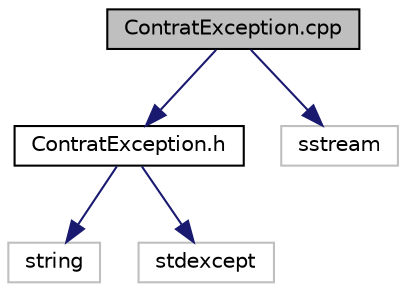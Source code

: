digraph "ContratException.cpp"
{
 // LATEX_PDF_SIZE
  edge [fontname="Helvetica",fontsize="10",labelfontname="Helvetica",labelfontsize="10"];
  node [fontname="Helvetica",fontsize="10",shape=record];
  Node1 [label="ContratException.cpp",height=0.2,width=0.4,color="black", fillcolor="grey75", style="filled", fontcolor="black",tooltip="Implantation de la classe ContratException et de ses héritiers."];
  Node1 -> Node2 [color="midnightblue",fontsize="10",style="solid",fontname="Helvetica"];
  Node2 [label="ContratException.h",height=0.2,width=0.4,color="black", fillcolor="white", style="filled",URL="$_contrat_exception_8h.html",tooltip="Hiérarchie de classe pour la gestion des erreurs par la théorie du contrat."];
  Node2 -> Node3 [color="midnightblue",fontsize="10",style="solid",fontname="Helvetica"];
  Node3 [label="string",height=0.2,width=0.4,color="grey75", fillcolor="white", style="filled",tooltip=" "];
  Node2 -> Node4 [color="midnightblue",fontsize="10",style="solid",fontname="Helvetica"];
  Node4 [label="stdexcept",height=0.2,width=0.4,color="grey75", fillcolor="white", style="filled",tooltip=" "];
  Node1 -> Node5 [color="midnightblue",fontsize="10",style="solid",fontname="Helvetica"];
  Node5 [label="sstream",height=0.2,width=0.4,color="grey75", fillcolor="white", style="filled",tooltip=" "];
}
